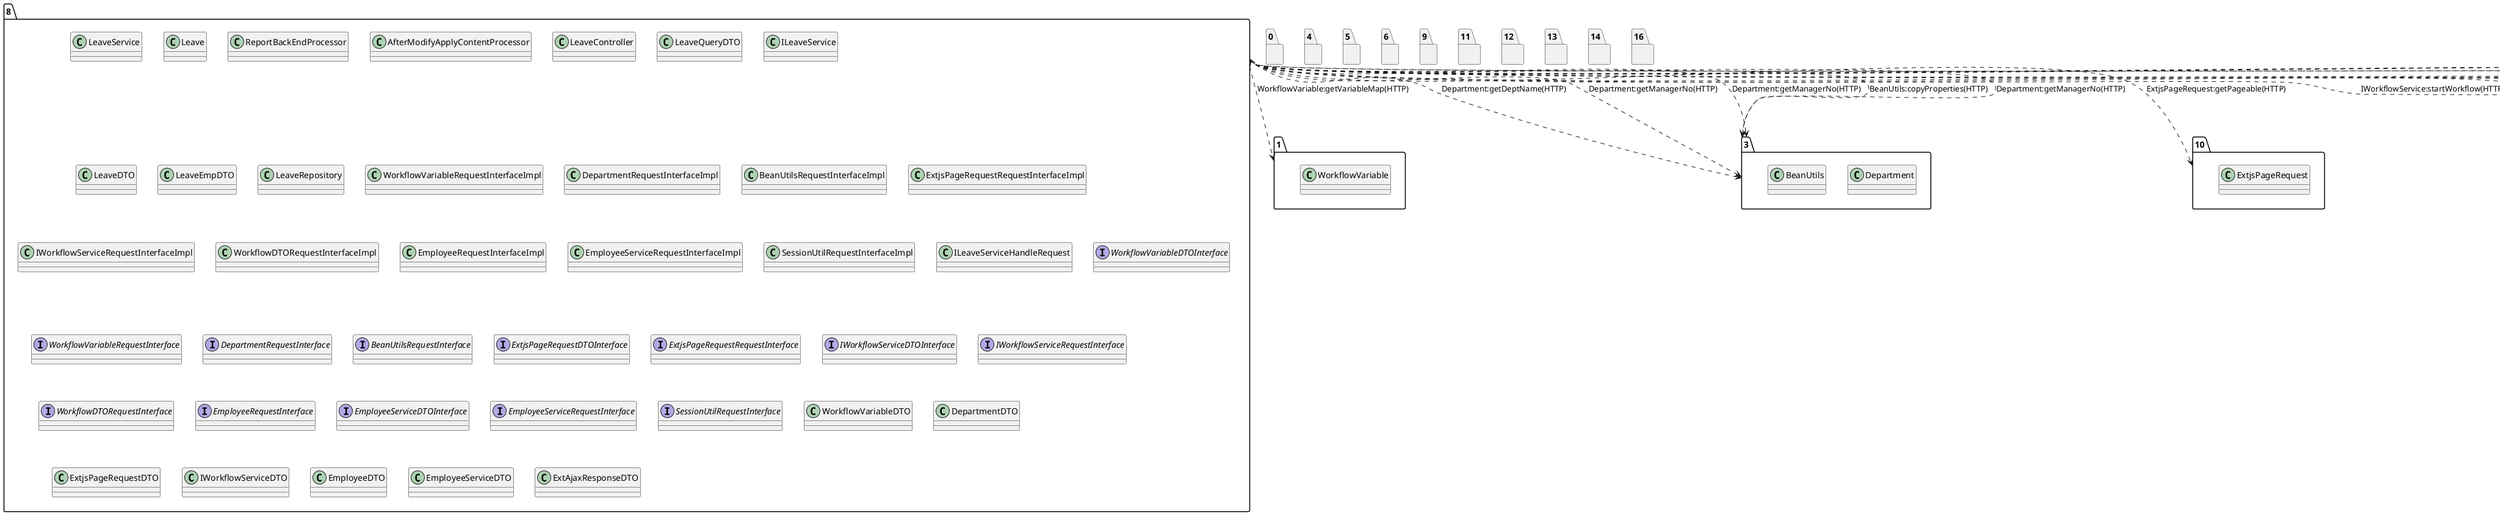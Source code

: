 @startuml
package "8"{
class LeaveService
class Leave
class ReportBackEndProcessor
class AfterModifyApplyContentProcessor
class LeaveController
class LeaveQueryDTO
class ILeaveService
class LeaveDTO
class LeaveEmpDTO
class LeaveRepository
class WorkflowVariableRequestInterfaceImpl
class DepartmentRequestInterfaceImpl
class BeanUtilsRequestInterfaceImpl
class ExtjsPageRequestRequestInterfaceImpl
class IWorkflowServiceRequestInterfaceImpl
class WorkflowDTORequestInterfaceImpl
class EmployeeRequestInterfaceImpl
class EmployeeServiceRequestInterfaceImpl
class SessionUtilRequestInterfaceImpl
class ILeaveServiceHandleRequest
interface WorkflowVariableDTOInterface
interface WorkflowVariableRequestInterface
interface DepartmentRequestInterface
interface BeanUtilsRequestInterface
interface ExtjsPageRequestDTOInterface
interface ExtjsPageRequestRequestInterface
interface IWorkflowServiceDTOInterface
interface IWorkflowServiceRequestInterface
interface WorkflowDTORequestInterface
interface EmployeeRequestInterface
interface EmployeeServiceDTOInterface
interface EmployeeServiceRequestInterface
interface SessionUtilRequestInterface
class WorkflowVariableDTO
class DepartmentDTO
class ExtjsPageRequestDTO
class IWorkflowServiceDTO
class EmployeeDTO
class EmployeeServiceDTO
class ExtAjaxResponseDTO
}
package "0"{
}
package "1"{
class WorkflowVariable
}
package "3"{
class Department
class Department
class Department
class BeanUtils
class Department
}
package "4"{
}
package "5"{
}
package "6"{
}
package "9"{
}
package "10"{
class ExtjsPageRequest
}
package "11"{
}
package "12"{
}
package "13"{
}
package "14"{
}
package "16"{
}
package "Monolith" {
package "2"{
class IWorkflowService
class WorkflowDTO
class Employee
class Employee
class EmployeeService
class Employee
class EmployeeService
class SessionUtil
class EmployeeService
class Employee
}
package "7"{
class workController
}
package "15"{
}
}
"8"..>"1":WorkflowVariable:getVariableMap(HTTP)
"8"..>"3":Department:getDeptName(HTTP)
"8"..>"3":Department:getManagerNo(HTTP)
"8"..>"3":Department:getManagerNo(HTTP)
"8"..>"3":BeanUtils:copyProperties(HTTP)
"8"..>"3":Department:getManagerNo(HTTP)
"8"..>"10":ExtjsPageRequest:getPageable(HTTP)
"8"..>"2":IWorkflowService:startWorkflow(HTTP)
"8"..>"2":WorkflowDTO:getBusinessKey(HTTP)
"8"..>"2":Employee:getEmpName(HTTP)
"8"..>"2":Employee:getDepartmentes(HTTP)
"8"..>"2":EmployeeService:findByEmpNo(HTTP)
"8"..>"2":Employee:getDepartmentes(HTTP)
"8"..>"2":EmployeeService:findByEmpNo(HTTP)
"8"..>"2":SessionUtil:getUserName(HTTP)
"8"..>"2":EmployeeService:findByUserName(HTTP)
"8"..>"2":Employee:getDepartmentes(HTTP)
"7"..>"8":ILeaveService:findTotalLeaveTimes (HTTP)
@enduml
